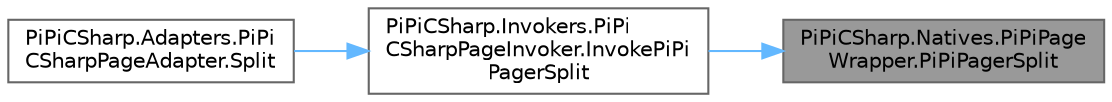 digraph "PiPiCSharp.Natives.PiPiPageWrapper.PiPiPagerSplit"
{
 // LATEX_PDF_SIZE
  bgcolor="transparent";
  edge [fontname=Helvetica,fontsize=10,labelfontname=Helvetica,labelfontsize=10];
  node [fontname=Helvetica,fontsize=10,shape=box,height=0.2,width=0.4];
  rankdir="RL";
  Node1 [id="Node000001",label="PiPiCSharp.Natives.PiPiPage\lWrapper.PiPiPagerSplit",height=0.2,width=0.4,color="gray40", fillcolor="grey60", style="filled", fontcolor="black",tooltip="Invoke c++ PiPiPager Split."];
  Node1 -> Node2 [id="edge1_Node000001_Node000002",dir="back",color="steelblue1",style="solid",tooltip=" "];
  Node2 [id="Node000002",label="PiPiCSharp.Invokers.PiPi\lCSharpPageInvoker.InvokePiPi\lPagerSplit",height=0.2,width=0.4,color="grey40", fillcolor="white", style="filled",URL="$class_pi_pi_c_sharp_1_1_invokers_1_1_pi_pi_c_sharp_page_invoker.html#ac824e05f41a689364e7803333112ed54",tooltip="Invoke PiPiPageWrapper PiPiPagerSplit."];
  Node2 -> Node3 [id="edge2_Node000002_Node000003",dir="back",color="steelblue1",style="solid",tooltip=" "];
  Node3 [id="Node000003",label="PiPiCSharp.Adapters.PiPi\lCSharpPageAdapter.Split",height=0.2,width=0.4,color="grey40", fillcolor="white", style="filled",URL="$class_pi_pi_c_sharp_1_1_adapters_1_1_pi_pi_c_sharp_page_adapter.html#a29845546bf62a661376a9b95fb995dca",tooltip="Split PDF."];
}
